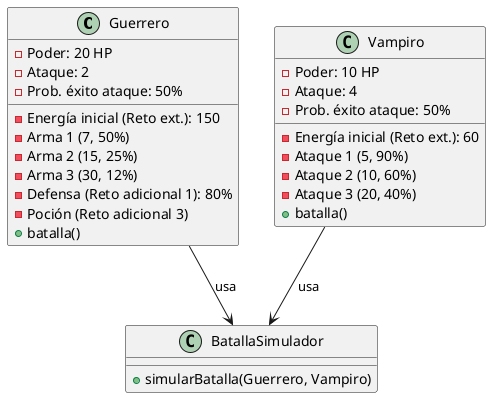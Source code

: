 @startuml

class Guerrero {
  - Poder: 20 HP
  - Ataque: 2
  - Prob. éxito ataque: 50%
  - Energía inicial (Reto ext.): 150
  - Arma 1 (7, 50%)
  - Arma 2 (15, 25%)
  - Arma 3 (30, 12%)
  - Defensa (Reto adicional 1): 80%
  - Poción (Reto adicional 3)
  + batalla()
}

class Vampiro {
  - Poder: 10 HP
  - Ataque: 4
  - Prob. éxito ataque: 50%
  - Energía inicial (Reto ext.): 60
  - Ataque 1 (5, 90%)
  - Ataque 2 (10, 60%)
  - Ataque 3 (20, 40%)
  + batalla()
}

class BatallaSimulador {
  + simularBatalla(Guerrero, Vampiro)
}

Guerrero --> BatallaSimulador : usa
Vampiro --> BatallaSimulador : usa

@enduml